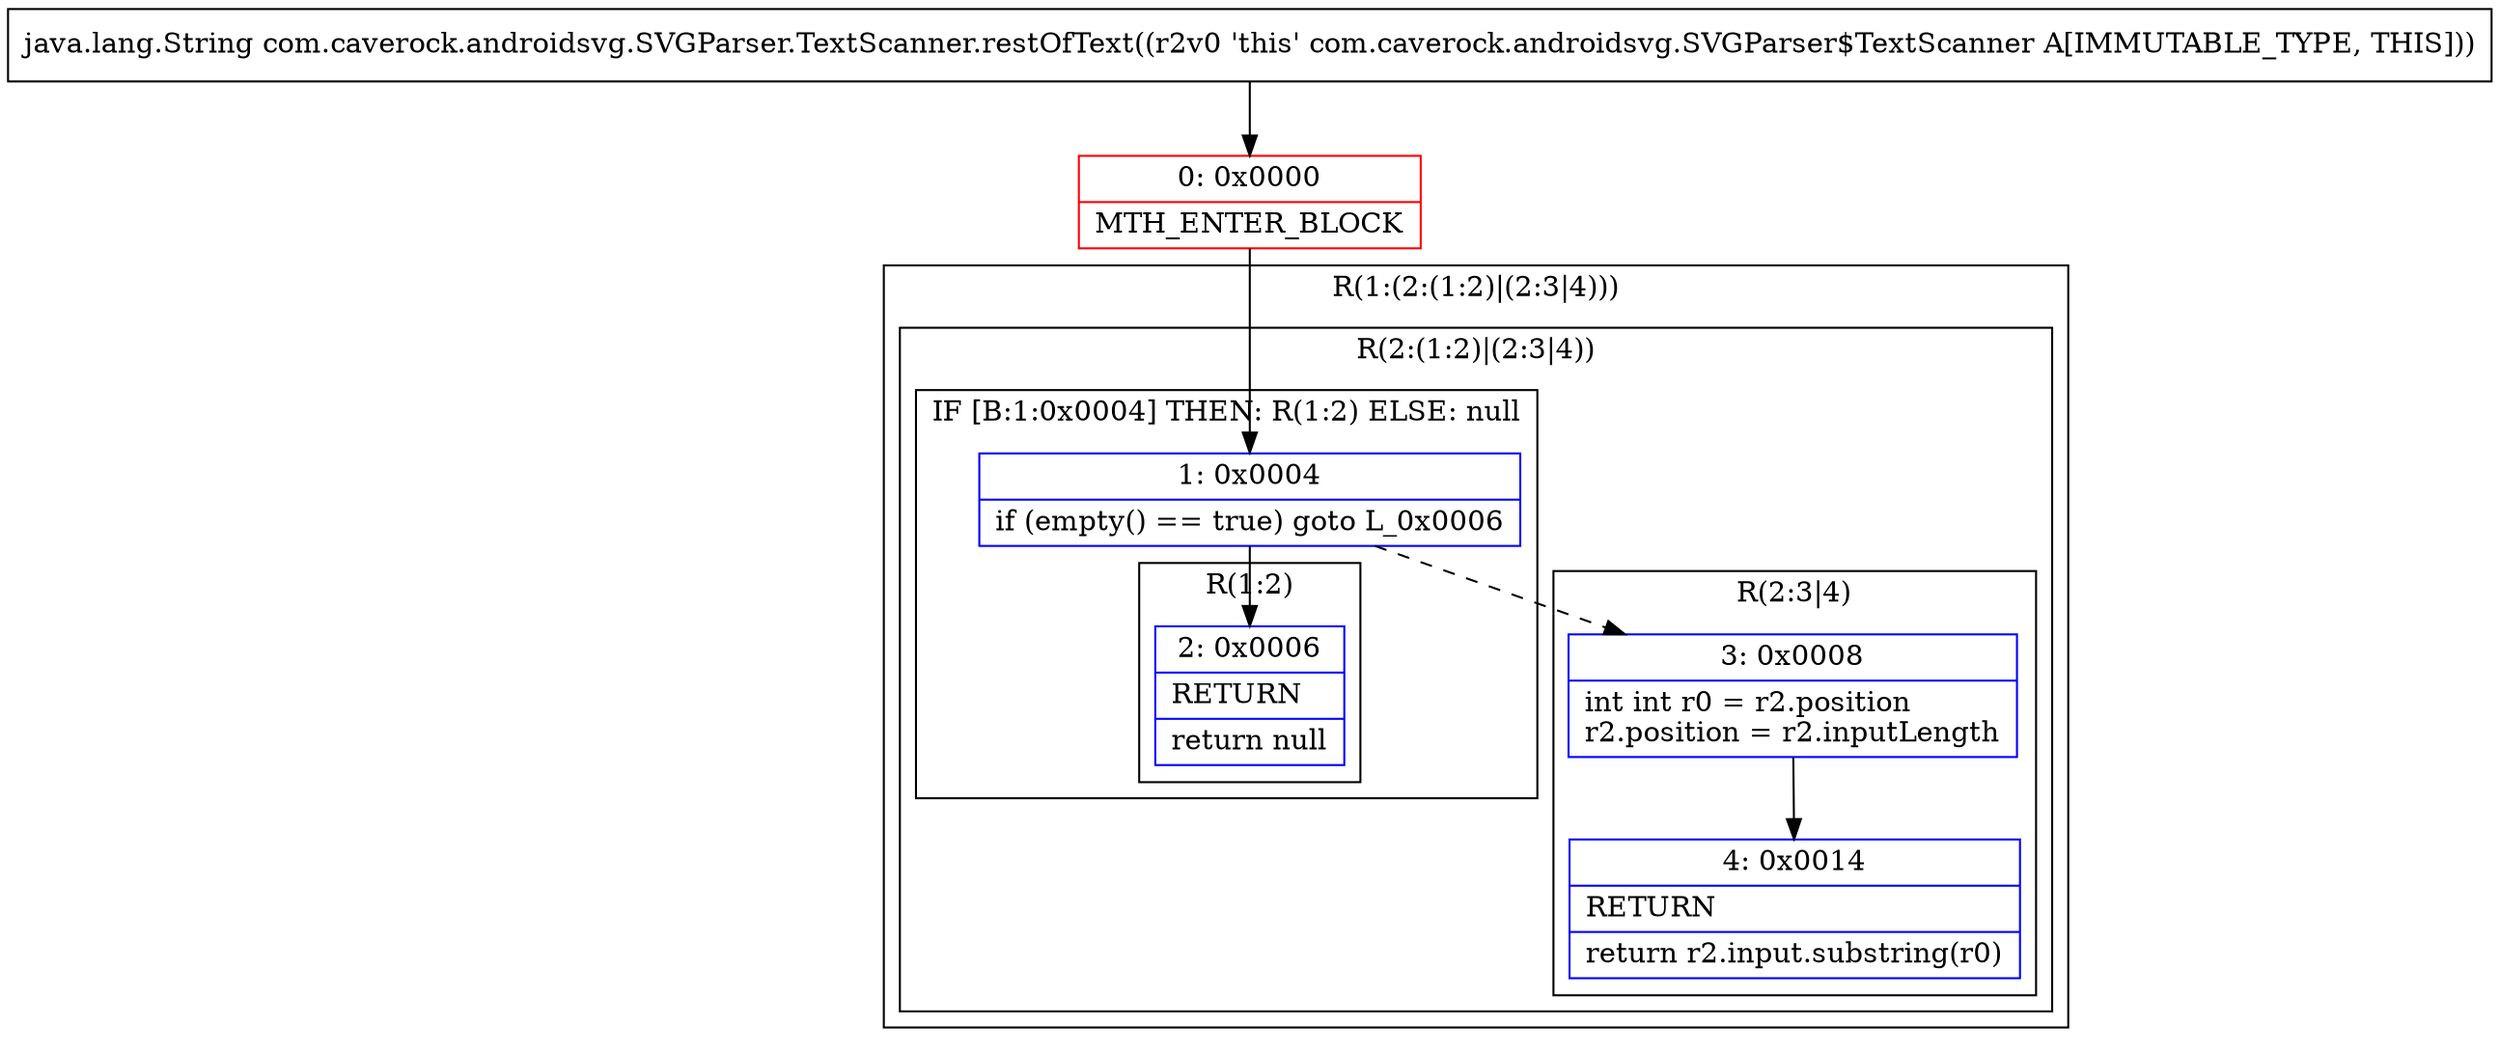 digraph "CFG forcom.caverock.androidsvg.SVGParser.TextScanner.restOfText()Ljava\/lang\/String;" {
subgraph cluster_Region_1276759335 {
label = "R(1:(2:(1:2)|(2:3|4)))";
node [shape=record,color=blue];
subgraph cluster_Region_1795377458 {
label = "R(2:(1:2)|(2:3|4))";
node [shape=record,color=blue];
subgraph cluster_IfRegion_871025703 {
label = "IF [B:1:0x0004] THEN: R(1:2) ELSE: null";
node [shape=record,color=blue];
Node_1 [shape=record,label="{1\:\ 0x0004|if (empty() == true) goto L_0x0006\l}"];
subgraph cluster_Region_20262993 {
label = "R(1:2)";
node [shape=record,color=blue];
Node_2 [shape=record,label="{2\:\ 0x0006|RETURN\l|return null\l}"];
}
}
subgraph cluster_Region_928348382 {
label = "R(2:3|4)";
node [shape=record,color=blue];
Node_3 [shape=record,label="{3\:\ 0x0008|int int r0 = r2.position\lr2.position = r2.inputLength\l}"];
Node_4 [shape=record,label="{4\:\ 0x0014|RETURN\l|return r2.input.substring(r0)\l}"];
}
}
}
Node_0 [shape=record,color=red,label="{0\:\ 0x0000|MTH_ENTER_BLOCK\l}"];
MethodNode[shape=record,label="{java.lang.String com.caverock.androidsvg.SVGParser.TextScanner.restOfText((r2v0 'this' com.caverock.androidsvg.SVGParser$TextScanner A[IMMUTABLE_TYPE, THIS])) }"];
MethodNode -> Node_0;
Node_1 -> Node_2;
Node_1 -> Node_3[style=dashed];
Node_3 -> Node_4;
Node_0 -> Node_1;
}

